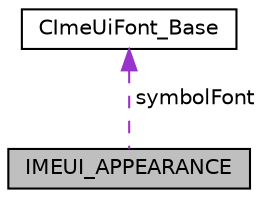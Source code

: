 digraph "IMEUI_APPEARANCE"
{
  edge [fontname="Helvetica",fontsize="10",labelfontname="Helvetica",labelfontsize="10"];
  node [fontname="Helvetica",fontsize="10",shape=record];
  Node1 [label="IMEUI_APPEARANCE",height=0.2,width=0.4,color="black", fillcolor="grey75", style="filled", fontcolor="black"];
  Node2 -> Node1 [dir="back",color="darkorchid3",fontsize="10",style="dashed",label=" symbolFont" ,fontname="Helvetica"];
  Node2 [label="CImeUiFont_Base",height=0.2,width=0.4,color="black", fillcolor="white", style="filled",URL="$class_c_ime_ui_font___base.html"];
}
